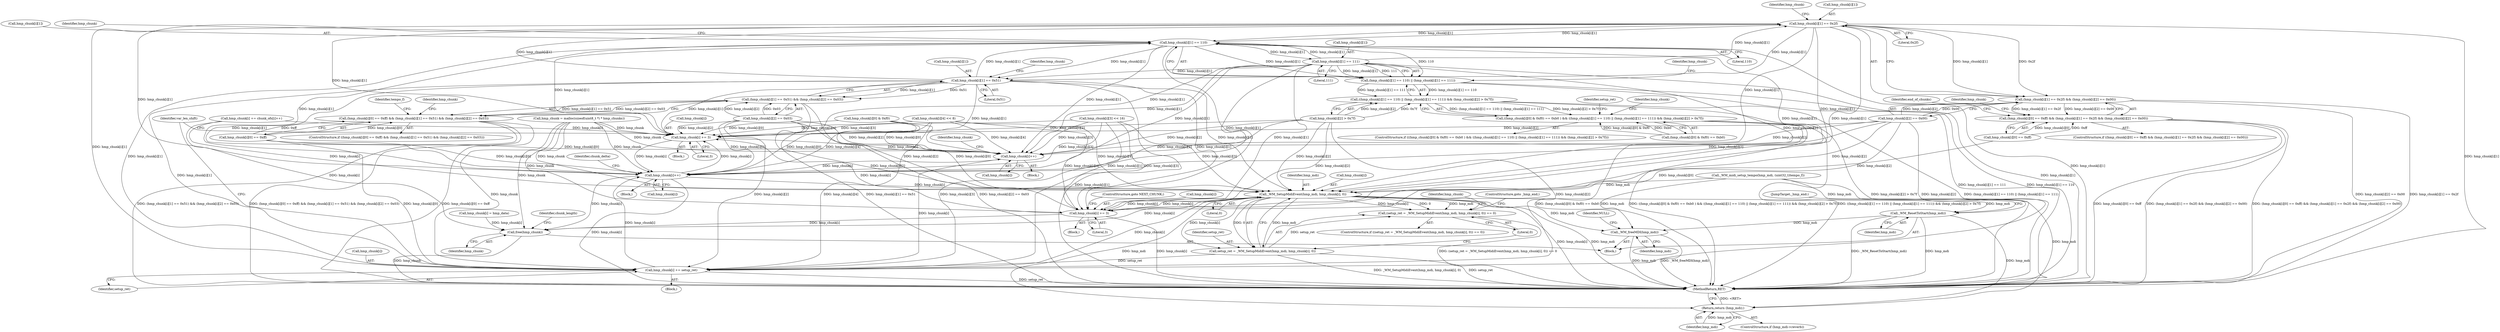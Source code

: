 digraph "0_wildmidi_660b513d99bced8783a4a5984ac2f742c74ebbdd_0@pointer" {
"1000933" [label="(Call,hmp_chunk[i][1] == 0x2f)"];
"1000877" [label="(Call,hmp_chunk[i][1] == 110)"];
"1000933" [label="(Call,hmp_chunk[i][1] == 0x2f)"];
"1000884" [label="(Call,hmp_chunk[i][1] == 111)"];
"1000972" [label="(Call,hmp_chunk[i][1] == 0x51)"];
"1000876" [label="(Call,(hmp_chunk[i][1] == 110) || (hmp_chunk[i][1] == 111))"];
"1000875" [label="(Call,((hmp_chunk[i][1] == 110) || (hmp_chunk[i][1] == 111)) && (hmp_chunk[i][2] > 0x7f))"];
"1000865" [label="(Call,((hmp_chunk[i][0] & 0xf0) == 0xb0 ) && ((hmp_chunk[i][1] == 110) || (hmp_chunk[i][1] == 111)) && (hmp_chunk[i][2] > 0x7f))"];
"1000899" [label="(Call,hmp_chunk[i] += 3)"];
"1001065" [label="(Call,hmp_chunk[i]++)"];
"1001091" [label="(Call,hmp_chunk[i]++)"];
"1000914" [label="(Call,_WM_SetupMidiEvent(hmp_mdi, hmp_chunk[i], 0))"];
"1000911" [label="(Call,(setup_ret = _WM_SetupMidiEvent(hmp_mdi, hmp_chunk[i], 0)) == 0)"];
"1000912" [label="(Call,setup_ret = _WM_SetupMidiEvent(hmp_mdi, hmp_chunk[i], 0))"];
"1001023" [label="(Call,hmp_chunk[i] += setup_ret)"];
"1000955" [label="(Call,hmp_chunk[i] += 3)"];
"1001211" [label="(Call,free(hmp_chunk))"];
"1001208" [label="(Call,_WM_ResetToStart(hmp_mdi))"];
"1001225" [label="(Return,return (hmp_mdi);)"];
"1001227" [label="(Call,_WM_freeMDI(hmp_mdi))"];
"1000932" [label="(Call,(hmp_chunk[i][1] == 0x2f) && (hmp_chunk[i][2] == 0x00))"];
"1000924" [label="(Call,(hmp_chunk[i][0] == 0xff) && (hmp_chunk[i][1] == 0x2f) && (hmp_chunk[i][2] == 0x00))"];
"1000971" [label="(Call,(hmp_chunk[i][1] == 0x51) && (hmp_chunk[i][2] == 0x03))"];
"1000963" [label="(Call,(hmp_chunk[i][0] == 0xff) && (hmp_chunk[i][1] == 0x51) && (hmp_chunk[i][2] == 0x03))"];
"1000912" [label="(Call,setup_ret = _WM_SetupMidiEvent(hmp_mdi, hmp_chunk[i], 0))"];
"1000482" [label="(Call,_WM_midi_setup_tempo(hmp_mdi, (uint32_t)tempo_f))"];
"1000971" [label="(Call,(hmp_chunk[i][1] == 0x51) && (hmp_chunk[i][2] == 0x03))"];
"1000920" [label="(Literal,0)"];
"1000890" [label="(Literal,111)"];
"1000924" [label="(Call,(hmp_chunk[i][0] == 0xff) && (hmp_chunk[i][1] == 0x2f) && (hmp_chunk[i][2] == 0x00))"];
"1001092" [label="(Call,hmp_chunk[i])"];
"1001210" [label="(JumpTarget,_hmp_end:)"];
"1000487" [label="(Call,hmp_chunk = malloc(sizeof(uint8_t *) * hmp_chunks))"];
"1001231" [label="(MethodReturn,RET)"];
"1000900" [label="(Call,hmp_chunk[i])"];
"1000964" [label="(Call,hmp_chunk[i][0] == 0xff)"];
"1000963" [label="(Call,(hmp_chunk[i][0] == 0xff) && (hmp_chunk[i][1] == 0x51) && (hmp_chunk[i][2] == 0x03))"];
"1000894" [label="(Identifier,hmp_chunk)"];
"1000905" [label="(Block,)"];
"1001000" [label="(Call,hmp_chunk[i][4] << 8)"];
"1000867" [label="(Call,hmp_chunk[i][0] & 0xf0)"];
"1000877" [label="(Call,hmp_chunk[i][1] == 110)"];
"1000973" [label="(Call,hmp_chunk[i][1])"];
"1000864" [label="(ControlStructure,if (((hmp_chunk[i][0] & 0xf0) == 0xb0 ) && ((hmp_chunk[i][1] == 110) || (hmp_chunk[i][1] == 111)) && (hmp_chunk[i][2] > 0x7f)))"];
"1000940" [label="(Call,hmp_chunk[i][2] == 0x00)"];
"1000875" [label="(Call,((hmp_chunk[i][1] == 110) || (hmp_chunk[i][1] == 111)) && (hmp_chunk[i][2] > 0x7f))"];
"1000883" [label="(Literal,110)"];
"1000865" [label="(Call,((hmp_chunk[i][0] & 0xf0) == 0xb0 ) && ((hmp_chunk[i][1] == 110) || (hmp_chunk[i][1] == 111)) && (hmp_chunk[i][2] > 0x7f))"];
"1001211" [label="(Call,free(hmp_chunk))"];
"1000915" [label="(Identifier,hmp_mdi)"];
"1001091" [label="(Call,hmp_chunk[i]++)"];
"1001023" [label="(Call,hmp_chunk[i] += setup_ret)"];
"1000972" [label="(Call,hmp_chunk[i][1] == 0x51)"];
"1000885" [label="(Call,hmp_chunk[i][1])"];
"1001208" [label="(Call,_WM_ResetToStart(hmp_mdi))"];
"1000959" [label="(Literal,3)"];
"1000925" [label="(Call,hmp_chunk[i][0] == 0xff)"];
"1000962" [label="(ControlStructure,if ((hmp_chunk[i][0] == 0xff) && (hmp_chunk[i][1] == 0x51) && (hmp_chunk[i][2] == 0x03)))"];
"1000992" [label="(Call,hmp_chunk[i][3] << 16)"];
"1001072" [label="(Identifier,hmp_chunk)"];
"1000982" [label="(Identifier,hmp_chunk)"];
"1000901" [label="(Identifier,hmp_chunk)"];
"1001225" [label="(Return,return (hmp_mdi);)"];
"1000535" [label="(Call,hmp_chunk[i] = hmp_data)"];
"1000923" [label="(ControlStructure,if ((hmp_chunk[i][0] == 0xff) && (hmp_chunk[i][1] == 0x2f) && (hmp_chunk[i][2] == 0x00)))"];
"1000910" [label="(ControlStructure,if ((setup_ret = _WM_SetupMidiEvent(hmp_mdi, hmp_chunk[i], 0)) == 0))"];
"1000988" [label="(Identifier,tempo_f)"];
"1001227" [label="(Call,_WM_freeMDI(hmp_mdi))"];
"1000106" [label="(Block,)"];
"1000978" [label="(Literal,0x51)"];
"1000914" [label="(Call,_WM_SetupMidiEvent(hmp_mdi, hmp_chunk[i], 0))"];
"1000863" [label="(Block,)"];
"1001228" [label="(Identifier,hmp_mdi)"];
"1001029" [label="(Identifier,var_len_shift)"];
"1000866" [label="(Call,(hmp_chunk[i][0] & 0xf0) == 0xb0)"];
"1000898" [label="(Block,)"];
"1000913" [label="(Identifier,setup_ret)"];
"1001024" [label="(Call,hmp_chunk[i])"];
"1000919" [label="(Literal,0)"];
"1000884" [label="(Call,hmp_chunk[i][1] == 111)"];
"1000932" [label="(Call,(hmp_chunk[i][1] == 0x2f) && (hmp_chunk[i][2] == 0x00))"];
"1000891" [label="(Call,hmp_chunk[i][2] > 0x7f)"];
"1000955" [label="(Call,hmp_chunk[i] += 3)"];
"1000751" [label="(Call,hmp_chunk[i] += chunk_ofs[i]++)"];
"1000967" [label="(Identifier,hmp_chunk)"];
"1000947" [label="(Block,)"];
"1000899" [label="(Call,hmp_chunk[i] += 3)"];
"1000876" [label="(Call,(hmp_chunk[i][1] == 110) || (hmp_chunk[i][1] == 111))"];
"1001066" [label="(Call,hmp_chunk[i])"];
"1000878" [label="(Call,hmp_chunk[i][1])"];
"1000943" [label="(Identifier,hmp_chunk)"];
"1000979" [label="(Call,hmp_chunk[i][2] == 0x03)"];
"1001045" [label="(Block,)"];
"1001097" [label="(Identifier,chunk_delta)"];
"1001027" [label="(Identifier,setup_ret)"];
"1000933" [label="(Call,hmp_chunk[i][1] == 0x2f)"];
"1000949" [label="(Identifier,end_of_chunks)"];
"1000934" [label="(Call,hmp_chunk[i][1])"];
"1001212" [label="(Identifier,hmp_chunk)"];
"1001025" [label="(Identifier,hmp_chunk)"];
"1001226" [label="(Identifier,hmp_mdi)"];
"1000960" [label="(ControlStructure,goto NEXT_CHUNK;)"];
"1000939" [label="(Literal,0x2f)"];
"1000916" [label="(Call,hmp_chunk[i])"];
"1000956" [label="(Call,hmp_chunk[i])"];
"1001230" [label="(Identifier,NULL)"];
"1000908" [label="(Identifier,setup_ret)"];
"1000928" [label="(Identifier,hmp_chunk)"];
"1001214" [label="(Identifier,chunk_length)"];
"1000887" [label="(Identifier,hmp_chunk)"];
"1001065" [label="(Call,hmp_chunk[i]++)"];
"1000911" [label="(Call,(setup_ret = _WM_SetupMidiEvent(hmp_mdi, hmp_chunk[i], 0)) == 0)"];
"1001209" [label="(Identifier,hmp_mdi)"];
"1000922" [label="(ControlStructure,goto _hmp_end;)"];
"1001221" [label="(ControlStructure,if (hmp_mdi->reverb))"];
"1000903" [label="(Literal,3)"];
"1000933" -> "1000932"  [label="AST: "];
"1000933" -> "1000939"  [label="CFG: "];
"1000934" -> "1000933"  [label="AST: "];
"1000939" -> "1000933"  [label="AST: "];
"1000943" -> "1000933"  [label="CFG: "];
"1000932" -> "1000933"  [label="CFG: "];
"1000933" -> "1001231"  [label="DDG: hmp_chunk[i][1]"];
"1000933" -> "1000877"  [label="DDG: hmp_chunk[i][1]"];
"1000933" -> "1000899"  [label="DDG: hmp_chunk[i][1]"];
"1000933" -> "1000914"  [label="DDG: hmp_chunk[i][1]"];
"1000933" -> "1000932"  [label="DDG: hmp_chunk[i][1]"];
"1000933" -> "1000932"  [label="DDG: 0x2f"];
"1000877" -> "1000933"  [label="DDG: hmp_chunk[i][1]"];
"1000884" -> "1000933"  [label="DDG: hmp_chunk[i][1]"];
"1000972" -> "1000933"  [label="DDG: hmp_chunk[i][1]"];
"1000933" -> "1000955"  [label="DDG: hmp_chunk[i][1]"];
"1000933" -> "1000972"  [label="DDG: hmp_chunk[i][1]"];
"1000933" -> "1001023"  [label="DDG: hmp_chunk[i][1]"];
"1000933" -> "1001065"  [label="DDG: hmp_chunk[i][1]"];
"1000933" -> "1001091"  [label="DDG: hmp_chunk[i][1]"];
"1000877" -> "1000876"  [label="AST: "];
"1000877" -> "1000883"  [label="CFG: "];
"1000878" -> "1000877"  [label="AST: "];
"1000883" -> "1000877"  [label="AST: "];
"1000887" -> "1000877"  [label="CFG: "];
"1000876" -> "1000877"  [label="CFG: "];
"1000877" -> "1001231"  [label="DDG: hmp_chunk[i][1]"];
"1000877" -> "1000876"  [label="DDG: hmp_chunk[i][1]"];
"1000877" -> "1000876"  [label="DDG: 110"];
"1000884" -> "1000877"  [label="DDG: hmp_chunk[i][1]"];
"1000972" -> "1000877"  [label="DDG: hmp_chunk[i][1]"];
"1000877" -> "1000884"  [label="DDG: hmp_chunk[i][1]"];
"1000877" -> "1000899"  [label="DDG: hmp_chunk[i][1]"];
"1000877" -> "1000914"  [label="DDG: hmp_chunk[i][1]"];
"1000877" -> "1000955"  [label="DDG: hmp_chunk[i][1]"];
"1000877" -> "1000972"  [label="DDG: hmp_chunk[i][1]"];
"1000877" -> "1001023"  [label="DDG: hmp_chunk[i][1]"];
"1000877" -> "1001065"  [label="DDG: hmp_chunk[i][1]"];
"1000877" -> "1001091"  [label="DDG: hmp_chunk[i][1]"];
"1000884" -> "1000876"  [label="AST: "];
"1000884" -> "1000890"  [label="CFG: "];
"1000885" -> "1000884"  [label="AST: "];
"1000890" -> "1000884"  [label="AST: "];
"1000876" -> "1000884"  [label="CFG: "];
"1000884" -> "1001231"  [label="DDG: hmp_chunk[i][1]"];
"1000884" -> "1000876"  [label="DDG: hmp_chunk[i][1]"];
"1000884" -> "1000876"  [label="DDG: 111"];
"1000884" -> "1000899"  [label="DDG: hmp_chunk[i][1]"];
"1000884" -> "1000914"  [label="DDG: hmp_chunk[i][1]"];
"1000884" -> "1000955"  [label="DDG: hmp_chunk[i][1]"];
"1000884" -> "1000972"  [label="DDG: hmp_chunk[i][1]"];
"1000884" -> "1001023"  [label="DDG: hmp_chunk[i][1]"];
"1000884" -> "1001065"  [label="DDG: hmp_chunk[i][1]"];
"1000884" -> "1001091"  [label="DDG: hmp_chunk[i][1]"];
"1000972" -> "1000971"  [label="AST: "];
"1000972" -> "1000978"  [label="CFG: "];
"1000973" -> "1000972"  [label="AST: "];
"1000978" -> "1000972"  [label="AST: "];
"1000982" -> "1000972"  [label="CFG: "];
"1000971" -> "1000972"  [label="CFG: "];
"1000972" -> "1001231"  [label="DDG: hmp_chunk[i][1]"];
"1000972" -> "1000899"  [label="DDG: hmp_chunk[i][1]"];
"1000972" -> "1000914"  [label="DDG: hmp_chunk[i][1]"];
"1000972" -> "1000955"  [label="DDG: hmp_chunk[i][1]"];
"1000972" -> "1000971"  [label="DDG: hmp_chunk[i][1]"];
"1000972" -> "1000971"  [label="DDG: 0x51"];
"1000972" -> "1001023"  [label="DDG: hmp_chunk[i][1]"];
"1000972" -> "1001065"  [label="DDG: hmp_chunk[i][1]"];
"1000972" -> "1001091"  [label="DDG: hmp_chunk[i][1]"];
"1000876" -> "1000875"  [label="AST: "];
"1000894" -> "1000876"  [label="CFG: "];
"1000875" -> "1000876"  [label="CFG: "];
"1000876" -> "1001231"  [label="DDG: hmp_chunk[i][1] == 111"];
"1000876" -> "1001231"  [label="DDG: hmp_chunk[i][1] == 110"];
"1000876" -> "1000875"  [label="DDG: hmp_chunk[i][1] == 110"];
"1000876" -> "1000875"  [label="DDG: hmp_chunk[i][1] == 111"];
"1000875" -> "1000865"  [label="AST: "];
"1000875" -> "1000891"  [label="CFG: "];
"1000891" -> "1000875"  [label="AST: "];
"1000865" -> "1000875"  [label="CFG: "];
"1000875" -> "1001231"  [label="DDG: hmp_chunk[i][2] > 0x7f"];
"1000875" -> "1001231"  [label="DDG: (hmp_chunk[i][1] == 110) || (hmp_chunk[i][1] == 111)"];
"1000875" -> "1000865"  [label="DDG: (hmp_chunk[i][1] == 110) || (hmp_chunk[i][1] == 111)"];
"1000875" -> "1000865"  [label="DDG: hmp_chunk[i][2] > 0x7f"];
"1000891" -> "1000875"  [label="DDG: hmp_chunk[i][2]"];
"1000891" -> "1000875"  [label="DDG: 0x7f"];
"1000865" -> "1000864"  [label="AST: "];
"1000865" -> "1000866"  [label="CFG: "];
"1000866" -> "1000865"  [label="AST: "];
"1000901" -> "1000865"  [label="CFG: "];
"1000908" -> "1000865"  [label="CFG: "];
"1000865" -> "1001231"  [label="DDG: (hmp_chunk[i][0] & 0xf0) == 0xb0"];
"1000865" -> "1001231"  [label="DDG: ((hmp_chunk[i][0] & 0xf0) == 0xb0 ) && ((hmp_chunk[i][1] == 110) || (hmp_chunk[i][1] == 111)) && (hmp_chunk[i][2] > 0x7f)"];
"1000865" -> "1001231"  [label="DDG: ((hmp_chunk[i][1] == 110) || (hmp_chunk[i][1] == 111)) && (hmp_chunk[i][2] > 0x7f)"];
"1000866" -> "1000865"  [label="DDG: hmp_chunk[i][0] & 0xf0"];
"1000866" -> "1000865"  [label="DDG: 0xb0"];
"1000899" -> "1000898"  [label="AST: "];
"1000899" -> "1000903"  [label="CFG: "];
"1000900" -> "1000899"  [label="AST: "];
"1000903" -> "1000899"  [label="AST: "];
"1001029" -> "1000899"  [label="CFG: "];
"1000992" -> "1000899"  [label="DDG: hmp_chunk[i][3]"];
"1000487" -> "1000899"  [label="DDG: hmp_chunk"];
"1001000" -> "1000899"  [label="DDG: hmp_chunk[i][4]"];
"1000751" -> "1000899"  [label="DDG: hmp_chunk[i]"];
"1000867" -> "1000899"  [label="DDG: hmp_chunk[i][0]"];
"1000955" -> "1000899"  [label="DDG: hmp_chunk[i]"];
"1000940" -> "1000899"  [label="DDG: hmp_chunk[i][2]"];
"1000891" -> "1000899"  [label="DDG: hmp_chunk[i][2]"];
"1001091" -> "1000899"  [label="DDG: hmp_chunk[i]"];
"1000979" -> "1000899"  [label="DDG: hmp_chunk[i][2]"];
"1000899" -> "1001065"  [label="DDG: hmp_chunk[i]"];
"1000899" -> "1001091"  [label="DDG: hmp_chunk[i]"];
"1001065" -> "1001045"  [label="AST: "];
"1001065" -> "1001066"  [label="CFG: "];
"1001066" -> "1001065"  [label="AST: "];
"1001072" -> "1001065"  [label="CFG: "];
"1001023" -> "1001065"  [label="DDG: hmp_chunk[i]"];
"1000992" -> "1001065"  [label="DDG: hmp_chunk[i][3]"];
"1000964" -> "1001065"  [label="DDG: hmp_chunk[i][0]"];
"1000487" -> "1001065"  [label="DDG: hmp_chunk"];
"1001000" -> "1001065"  [label="DDG: hmp_chunk[i][4]"];
"1000979" -> "1001065"  [label="DDG: hmp_chunk[i][2]"];
"1000867" -> "1001065"  [label="DDG: hmp_chunk[i][0]"];
"1000940" -> "1001065"  [label="DDG: hmp_chunk[i][2]"];
"1000891" -> "1001065"  [label="DDG: hmp_chunk[i][2]"];
"1001065" -> "1001091"  [label="DDG: hmp_chunk[i]"];
"1001091" -> "1000863"  [label="AST: "];
"1001091" -> "1001092"  [label="CFG: "];
"1001092" -> "1001091"  [label="AST: "];
"1001097" -> "1001091"  [label="CFG: "];
"1001091" -> "1001231"  [label="DDG: hmp_chunk[i]"];
"1001091" -> "1000914"  [label="DDG: hmp_chunk[i]"];
"1001023" -> "1001091"  [label="DDG: hmp_chunk[i]"];
"1000992" -> "1001091"  [label="DDG: hmp_chunk[i][3]"];
"1000964" -> "1001091"  [label="DDG: hmp_chunk[i][0]"];
"1000487" -> "1001091"  [label="DDG: hmp_chunk"];
"1001000" -> "1001091"  [label="DDG: hmp_chunk[i][4]"];
"1000979" -> "1001091"  [label="DDG: hmp_chunk[i][2]"];
"1000867" -> "1001091"  [label="DDG: hmp_chunk[i][0]"];
"1000940" -> "1001091"  [label="DDG: hmp_chunk[i][2]"];
"1000891" -> "1001091"  [label="DDG: hmp_chunk[i][2]"];
"1001091" -> "1001211"  [label="DDG: hmp_chunk[i]"];
"1000914" -> "1000912"  [label="AST: "];
"1000914" -> "1000919"  [label="CFG: "];
"1000915" -> "1000914"  [label="AST: "];
"1000916" -> "1000914"  [label="AST: "];
"1000919" -> "1000914"  [label="AST: "];
"1000912" -> "1000914"  [label="CFG: "];
"1000914" -> "1001231"  [label="DDG: hmp_chunk[i]"];
"1000914" -> "1001231"  [label="DDG: hmp_mdi"];
"1000914" -> "1000911"  [label="DDG: hmp_mdi"];
"1000914" -> "1000911"  [label="DDG: hmp_chunk[i]"];
"1000914" -> "1000911"  [label="DDG: 0"];
"1000914" -> "1000912"  [label="DDG: hmp_mdi"];
"1000914" -> "1000912"  [label="DDG: hmp_chunk[i]"];
"1000914" -> "1000912"  [label="DDG: 0"];
"1000482" -> "1000914"  [label="DDG: hmp_mdi"];
"1000992" -> "1000914"  [label="DDG: hmp_chunk[i][3]"];
"1000487" -> "1000914"  [label="DDG: hmp_chunk"];
"1001000" -> "1000914"  [label="DDG: hmp_chunk[i][4]"];
"1000751" -> "1000914"  [label="DDG: hmp_chunk[i]"];
"1000867" -> "1000914"  [label="DDG: hmp_chunk[i][0]"];
"1000955" -> "1000914"  [label="DDG: hmp_chunk[i]"];
"1000940" -> "1000914"  [label="DDG: hmp_chunk[i][2]"];
"1000891" -> "1000914"  [label="DDG: hmp_chunk[i][2]"];
"1000979" -> "1000914"  [label="DDG: hmp_chunk[i][2]"];
"1000914" -> "1000955"  [label="DDG: hmp_chunk[i]"];
"1000914" -> "1001023"  [label="DDG: hmp_chunk[i]"];
"1000914" -> "1001208"  [label="DDG: hmp_mdi"];
"1000914" -> "1001211"  [label="DDG: hmp_chunk[i]"];
"1000914" -> "1001225"  [label="DDG: hmp_mdi"];
"1000914" -> "1001227"  [label="DDG: hmp_mdi"];
"1000911" -> "1000910"  [label="AST: "];
"1000911" -> "1000920"  [label="CFG: "];
"1000912" -> "1000911"  [label="AST: "];
"1000920" -> "1000911"  [label="AST: "];
"1000922" -> "1000911"  [label="CFG: "];
"1000928" -> "1000911"  [label="CFG: "];
"1000911" -> "1001231"  [label="DDG: (setup_ret = _WM_SetupMidiEvent(hmp_mdi, hmp_chunk[i], 0)) == 0"];
"1000912" -> "1000911"  [label="DDG: setup_ret"];
"1000913" -> "1000912"  [label="AST: "];
"1000920" -> "1000912"  [label="CFG: "];
"1000912" -> "1001231"  [label="DDG: _WM_SetupMidiEvent(hmp_mdi, hmp_chunk[i], 0)"];
"1000912" -> "1001231"  [label="DDG: setup_ret"];
"1000912" -> "1001023"  [label="DDG: setup_ret"];
"1001023" -> "1000905"  [label="AST: "];
"1001023" -> "1001027"  [label="CFG: "];
"1001024" -> "1001023"  [label="AST: "];
"1001027" -> "1001023"  [label="AST: "];
"1001029" -> "1001023"  [label="CFG: "];
"1001023" -> "1001231"  [label="DDG: setup_ret"];
"1000992" -> "1001023"  [label="DDG: hmp_chunk[i][3]"];
"1000964" -> "1001023"  [label="DDG: hmp_chunk[i][0]"];
"1000487" -> "1001023"  [label="DDG: hmp_chunk"];
"1001000" -> "1001023"  [label="DDG: hmp_chunk[i][4]"];
"1000979" -> "1001023"  [label="DDG: hmp_chunk[i][2]"];
"1000940" -> "1001023"  [label="DDG: hmp_chunk[i][2]"];
"1000891" -> "1001023"  [label="DDG: hmp_chunk[i][2]"];
"1000955" -> "1000947"  [label="AST: "];
"1000955" -> "1000959"  [label="CFG: "];
"1000956" -> "1000955"  [label="AST: "];
"1000959" -> "1000955"  [label="AST: "];
"1000960" -> "1000955"  [label="CFG: "];
"1000955" -> "1001231"  [label="DDG: hmp_chunk[i]"];
"1000925" -> "1000955"  [label="DDG: hmp_chunk[i][0]"];
"1000992" -> "1000955"  [label="DDG: hmp_chunk[i][3]"];
"1000487" -> "1000955"  [label="DDG: hmp_chunk"];
"1001000" -> "1000955"  [label="DDG: hmp_chunk[i][4]"];
"1000979" -> "1000955"  [label="DDG: hmp_chunk[i][2]"];
"1000940" -> "1000955"  [label="DDG: hmp_chunk[i][2]"];
"1000891" -> "1000955"  [label="DDG: hmp_chunk[i][2]"];
"1000955" -> "1001211"  [label="DDG: hmp_chunk[i]"];
"1001211" -> "1000106"  [label="AST: "];
"1001211" -> "1001212"  [label="CFG: "];
"1001212" -> "1001211"  [label="AST: "];
"1001214" -> "1001211"  [label="CFG: "];
"1001211" -> "1001231"  [label="DDG: hmp_chunk"];
"1000487" -> "1001211"  [label="DDG: hmp_chunk"];
"1000535" -> "1001211"  [label="DDG: hmp_chunk[i]"];
"1000751" -> "1001211"  [label="DDG: hmp_chunk[i]"];
"1001208" -> "1000106"  [label="AST: "];
"1001208" -> "1001209"  [label="CFG: "];
"1001209" -> "1001208"  [label="AST: "];
"1001210" -> "1001208"  [label="CFG: "];
"1001208" -> "1001231"  [label="DDG: hmp_mdi"];
"1001208" -> "1001231"  [label="DDG: _WM_ResetToStart(hmp_mdi)"];
"1000482" -> "1001208"  [label="DDG: hmp_mdi"];
"1001208" -> "1001225"  [label="DDG: hmp_mdi"];
"1001208" -> "1001227"  [label="DDG: hmp_mdi"];
"1001225" -> "1001221"  [label="AST: "];
"1001225" -> "1001226"  [label="CFG: "];
"1001226" -> "1001225"  [label="AST: "];
"1001231" -> "1001225"  [label="CFG: "];
"1001225" -> "1001231"  [label="DDG: <RET>"];
"1001226" -> "1001225"  [label="DDG: hmp_mdi"];
"1000482" -> "1001225"  [label="DDG: hmp_mdi"];
"1001227" -> "1000106"  [label="AST: "];
"1001227" -> "1001228"  [label="CFG: "];
"1001228" -> "1001227"  [label="AST: "];
"1001230" -> "1001227"  [label="CFG: "];
"1001227" -> "1001231"  [label="DDG: hmp_mdi"];
"1001227" -> "1001231"  [label="DDG: _WM_freeMDI(hmp_mdi)"];
"1000482" -> "1001227"  [label="DDG: hmp_mdi"];
"1000932" -> "1000924"  [label="AST: "];
"1000932" -> "1000940"  [label="CFG: "];
"1000940" -> "1000932"  [label="AST: "];
"1000924" -> "1000932"  [label="CFG: "];
"1000932" -> "1001231"  [label="DDG: hmp_chunk[i][2] == 0x00"];
"1000932" -> "1001231"  [label="DDG: hmp_chunk[i][1] == 0x2f"];
"1000932" -> "1000924"  [label="DDG: hmp_chunk[i][1] == 0x2f"];
"1000932" -> "1000924"  [label="DDG: hmp_chunk[i][2] == 0x00"];
"1000940" -> "1000932"  [label="DDG: hmp_chunk[i][2]"];
"1000940" -> "1000932"  [label="DDG: 0x00"];
"1000924" -> "1000923"  [label="AST: "];
"1000924" -> "1000925"  [label="CFG: "];
"1000925" -> "1000924"  [label="AST: "];
"1000949" -> "1000924"  [label="CFG: "];
"1000967" -> "1000924"  [label="CFG: "];
"1000924" -> "1001231"  [label="DDG: hmp_chunk[i][0] == 0xff"];
"1000924" -> "1001231"  [label="DDG: (hmp_chunk[i][1] == 0x2f) && (hmp_chunk[i][2] == 0x00)"];
"1000924" -> "1001231"  [label="DDG: (hmp_chunk[i][0] == 0xff) && (hmp_chunk[i][1] == 0x2f) && (hmp_chunk[i][2] == 0x00)"];
"1000925" -> "1000924"  [label="DDG: hmp_chunk[i][0]"];
"1000925" -> "1000924"  [label="DDG: 0xff"];
"1000971" -> "1000963"  [label="AST: "];
"1000971" -> "1000979"  [label="CFG: "];
"1000979" -> "1000971"  [label="AST: "];
"1000963" -> "1000971"  [label="CFG: "];
"1000971" -> "1001231"  [label="DDG: hmp_chunk[i][1] == 0x51"];
"1000971" -> "1001231"  [label="DDG: hmp_chunk[i][2] == 0x03"];
"1000971" -> "1000963"  [label="DDG: hmp_chunk[i][1] == 0x51"];
"1000971" -> "1000963"  [label="DDG: hmp_chunk[i][2] == 0x03"];
"1000979" -> "1000971"  [label="DDG: hmp_chunk[i][2]"];
"1000979" -> "1000971"  [label="DDG: 0x03"];
"1000963" -> "1000962"  [label="AST: "];
"1000963" -> "1000964"  [label="CFG: "];
"1000964" -> "1000963"  [label="AST: "];
"1000988" -> "1000963"  [label="CFG: "];
"1001025" -> "1000963"  [label="CFG: "];
"1000963" -> "1001231"  [label="DDG: hmp_chunk[i][0] == 0xff"];
"1000963" -> "1001231"  [label="DDG: (hmp_chunk[i][1] == 0x51) && (hmp_chunk[i][2] == 0x03)"];
"1000963" -> "1001231"  [label="DDG: (hmp_chunk[i][0] == 0xff) && (hmp_chunk[i][1] == 0x51) && (hmp_chunk[i][2] == 0x03)"];
"1000964" -> "1000963"  [label="DDG: hmp_chunk[i][0]"];
"1000964" -> "1000963"  [label="DDG: 0xff"];
}
